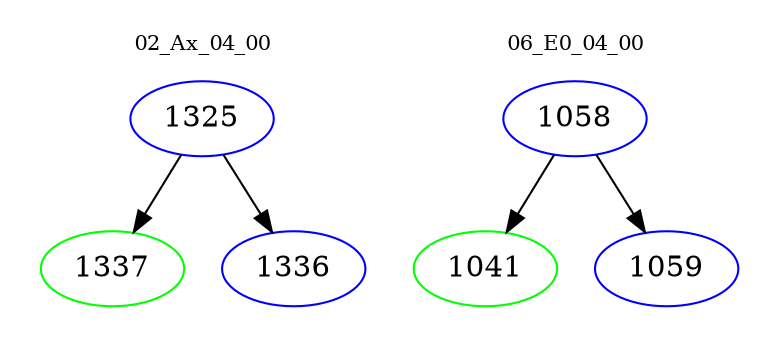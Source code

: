 digraph{
subgraph cluster_0 {
color = white
label = "02_Ax_04_00";
fontsize=10;
T0_1325 [label="1325", color="blue"]
T0_1325 -> T0_1337 [color="black"]
T0_1337 [label="1337", color="green"]
T0_1325 -> T0_1336 [color="black"]
T0_1336 [label="1336", color="blue"]
}
subgraph cluster_1 {
color = white
label = "06_E0_04_00";
fontsize=10;
T1_1058 [label="1058", color="blue"]
T1_1058 -> T1_1041 [color="black"]
T1_1041 [label="1041", color="green"]
T1_1058 -> T1_1059 [color="black"]
T1_1059 [label="1059", color="blue"]
}
}
